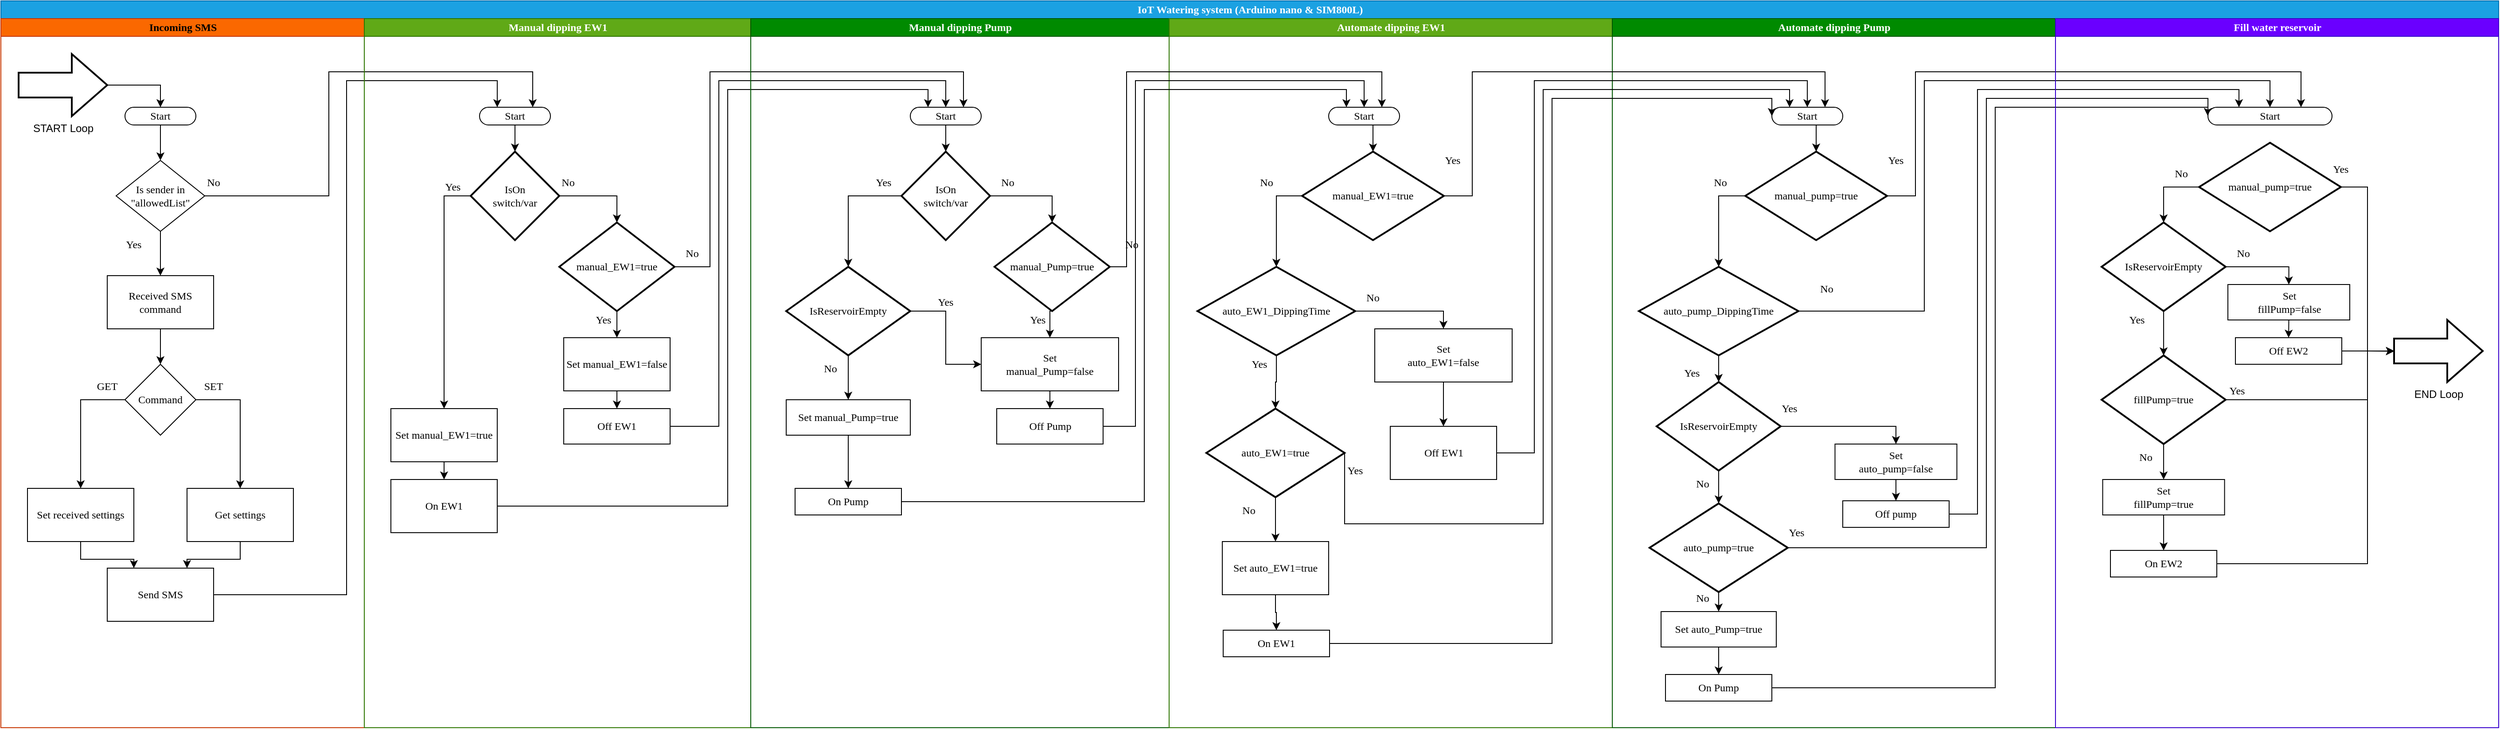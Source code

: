 <mxfile version="21.3.2" type="github">
  <diagram id="kgpKYQtTHZ0yAKxKKP6v" name="Page-1">
    <mxGraphModel dx="1206" dy="714" grid="1" gridSize="10" guides="1" tooltips="1" connect="1" arrows="1" fold="1" page="0" pageScale="1" pageWidth="850" pageHeight="1100" math="0" shadow="0">
      <root>
        <mxCell id="0" />
        <mxCell id="1" parent="0" />
        <mxCell id="xu4zQ6H6kHJUm9Qcrabf-24" value="IoT Watering system (Arduino nano &amp;amp; SIM800L)" style="swimlane;childLayout=stackLayout;resizeParent=1;resizeParentMax=0;startSize=20;html=1;strokeColor=#006EAF;fillColor=#1ba1e2;fontColor=#ffffff;fontFamily=Lucida Console;" parent="1" vertex="1">
          <mxGeometry y="10" width="2818" height="820" as="geometry" />
        </mxCell>
        <mxCell id="xu4zQ6H6kHJUm9Qcrabf-25" value="Incoming SMS" style="swimlane;startSize=20;html=1;fillColor=#fa6800;fontColor=#000000;strokeColor=#C73500;fontFamily=Lucida Console;" parent="xu4zQ6H6kHJUm9Qcrabf-24" vertex="1">
          <mxGeometry y="20" width="410" height="800" as="geometry">
            <mxRectangle y="20" width="40" height="740" as="alternateBounds" />
          </mxGeometry>
        </mxCell>
        <mxCell id="xu4zQ6H6kHJUm9Qcrabf-32" style="edgeStyle=orthogonalEdgeStyle;rounded=0;orthogonalLoop=1;jettySize=auto;html=1;exitX=0.5;exitY=0.5;exitDx=0;exitDy=10;exitPerimeter=0;entryX=0.5;entryY=0;entryDx=0;entryDy=0;fontFamily=Lucida Console;" parent="xu4zQ6H6kHJUm9Qcrabf-25" source="xu4zQ6H6kHJUm9Qcrabf-28" target="xu4zQ6H6kHJUm9Qcrabf-29" edge="1">
          <mxGeometry relative="1" as="geometry" />
        </mxCell>
        <mxCell id="xu4zQ6H6kHJUm9Qcrabf-28" value="Start" style="html=1;dashed=0;whiteSpace=wrap;shape=mxgraph.dfd.start;fontFamily=Lucida Console;" parent="xu4zQ6H6kHJUm9Qcrabf-25" vertex="1">
          <mxGeometry x="140" y="100" width="80" height="20" as="geometry" />
        </mxCell>
        <mxCell id="xu4zQ6H6kHJUm9Qcrabf-34" value="" style="edgeStyle=orthogonalEdgeStyle;rounded=0;orthogonalLoop=1;jettySize=auto;html=1;fontFamily=Lucida Console;" parent="xu4zQ6H6kHJUm9Qcrabf-25" source="xu4zQ6H6kHJUm9Qcrabf-29" target="xu4zQ6H6kHJUm9Qcrabf-33" edge="1">
          <mxGeometry relative="1" as="geometry" />
        </mxCell>
        <mxCell id="xu4zQ6H6kHJUm9Qcrabf-29" value="Is sender in &quot;allowedList&quot;" style="rhombus;whiteSpace=wrap;html=1;fontFamily=Lucida Console;" parent="xu4zQ6H6kHJUm9Qcrabf-25" vertex="1">
          <mxGeometry x="130" y="160" width="100" height="80" as="geometry" />
        </mxCell>
        <mxCell id="xu4zQ6H6kHJUm9Qcrabf-43" value="" style="edgeStyle=orthogonalEdgeStyle;rounded=0;orthogonalLoop=1;jettySize=auto;html=1;fontFamily=Lucida Console;" parent="xu4zQ6H6kHJUm9Qcrabf-25" source="xu4zQ6H6kHJUm9Qcrabf-33" target="xu4zQ6H6kHJUm9Qcrabf-42" edge="1">
          <mxGeometry relative="1" as="geometry" />
        </mxCell>
        <mxCell id="xu4zQ6H6kHJUm9Qcrabf-33" value="Received SMS command" style="whiteSpace=wrap;html=1;fontFamily=Lucida Console;" parent="xu4zQ6H6kHJUm9Qcrabf-25" vertex="1">
          <mxGeometry x="120" y="290" width="120" height="60" as="geometry" />
        </mxCell>
        <mxCell id="xu4zQ6H6kHJUm9Qcrabf-37" value="No" style="text;html=1;strokeColor=none;fillColor=none;align=center;verticalAlign=middle;whiteSpace=wrap;rounded=0;fontFamily=Lucida Console;" parent="xu4zQ6H6kHJUm9Qcrabf-25" vertex="1">
          <mxGeometry x="210" y="170" width="60" height="30" as="geometry" />
        </mxCell>
        <mxCell id="xu4zQ6H6kHJUm9Qcrabf-38" value="Yes" style="text;html=1;strokeColor=none;fillColor=none;align=center;verticalAlign=middle;whiteSpace=wrap;rounded=0;fontFamily=Lucida Console;" parent="xu4zQ6H6kHJUm9Qcrabf-25" vertex="1">
          <mxGeometry x="120" y="240" width="60" height="30" as="geometry" />
        </mxCell>
        <mxCell id="xu4zQ6H6kHJUm9Qcrabf-45" value="" style="edgeStyle=orthogonalEdgeStyle;rounded=0;orthogonalLoop=1;jettySize=auto;html=1;exitX=0;exitY=0.5;exitDx=0;exitDy=0;fontFamily=Lucida Console;" parent="xu4zQ6H6kHJUm9Qcrabf-25" source="xu4zQ6H6kHJUm9Qcrabf-42" target="xu4zQ6H6kHJUm9Qcrabf-44" edge="1">
          <mxGeometry relative="1" as="geometry" />
        </mxCell>
        <mxCell id="xu4zQ6H6kHJUm9Qcrabf-47" style="edgeStyle=orthogonalEdgeStyle;rounded=0;orthogonalLoop=1;jettySize=auto;html=1;exitX=1;exitY=0.5;exitDx=0;exitDy=0;entryX=0.5;entryY=0;entryDx=0;entryDy=0;fontFamily=Lucida Console;" parent="xu4zQ6H6kHJUm9Qcrabf-25" source="xu4zQ6H6kHJUm9Qcrabf-42" target="xu4zQ6H6kHJUm9Qcrabf-46" edge="1">
          <mxGeometry relative="1" as="geometry" />
        </mxCell>
        <mxCell id="xu4zQ6H6kHJUm9Qcrabf-42" value="Command" style="rhombus;whiteSpace=wrap;html=1;fontFamily=Lucida Console;" parent="xu4zQ6H6kHJUm9Qcrabf-25" vertex="1">
          <mxGeometry x="140" y="390" width="80" height="80" as="geometry" />
        </mxCell>
        <mxCell id="xu4zQ6H6kHJUm9Qcrabf-67" style="edgeStyle=orthogonalEdgeStyle;rounded=0;orthogonalLoop=1;jettySize=auto;html=1;entryX=0.25;entryY=0;entryDx=0;entryDy=0;fontFamily=Lucida Console;" parent="xu4zQ6H6kHJUm9Qcrabf-25" source="xu4zQ6H6kHJUm9Qcrabf-44" target="xu4zQ6H6kHJUm9Qcrabf-66" edge="1">
          <mxGeometry relative="1" as="geometry" />
        </mxCell>
        <mxCell id="xu4zQ6H6kHJUm9Qcrabf-44" value="Set received settings" style="whiteSpace=wrap;html=1;fontFamily=Lucida Console;" parent="xu4zQ6H6kHJUm9Qcrabf-25" vertex="1">
          <mxGeometry x="30" y="530" width="120" height="60" as="geometry" />
        </mxCell>
        <mxCell id="xu4zQ6H6kHJUm9Qcrabf-68" style="edgeStyle=orthogonalEdgeStyle;rounded=0;orthogonalLoop=1;jettySize=auto;html=1;exitX=0.5;exitY=1;exitDx=0;exitDy=0;entryX=0.75;entryY=0;entryDx=0;entryDy=0;fontFamily=Lucida Console;" parent="xu4zQ6H6kHJUm9Qcrabf-25" source="xu4zQ6H6kHJUm9Qcrabf-46" target="xu4zQ6H6kHJUm9Qcrabf-66" edge="1">
          <mxGeometry relative="1" as="geometry" />
        </mxCell>
        <mxCell id="xu4zQ6H6kHJUm9Qcrabf-46" value="Get settings" style="whiteSpace=wrap;html=1;fontFamily=Lucida Console;" parent="xu4zQ6H6kHJUm9Qcrabf-25" vertex="1">
          <mxGeometry x="210" y="530" width="120" height="60" as="geometry" />
        </mxCell>
        <mxCell id="xu4zQ6H6kHJUm9Qcrabf-64" value="GET" style="text;html=1;strokeColor=none;fillColor=none;align=center;verticalAlign=middle;whiteSpace=wrap;rounded=0;fontFamily=Lucida Console;" parent="xu4zQ6H6kHJUm9Qcrabf-25" vertex="1">
          <mxGeometry x="90" y="400" width="60" height="30" as="geometry" />
        </mxCell>
        <mxCell id="xu4zQ6H6kHJUm9Qcrabf-65" value="SET" style="text;html=1;strokeColor=none;fillColor=none;align=center;verticalAlign=middle;whiteSpace=wrap;rounded=0;fontFamily=Lucida Console;" parent="xu4zQ6H6kHJUm9Qcrabf-25" vertex="1">
          <mxGeometry x="210" y="400" width="60" height="30" as="geometry" />
        </mxCell>
        <mxCell id="xu4zQ6H6kHJUm9Qcrabf-66" value="Send SMS" style="whiteSpace=wrap;html=1;fontFamily=Lucida Console;" parent="xu4zQ6H6kHJUm9Qcrabf-25" vertex="1">
          <mxGeometry x="120" y="620" width="120" height="60" as="geometry" />
        </mxCell>
        <mxCell id="9jlR6v6P8Fsct-S-W0_0-46" style="edgeStyle=orthogonalEdgeStyle;rounded=0;orthogonalLoop=1;jettySize=auto;html=1;exitX=1;exitY=0.5;exitDx=0;exitDy=0;exitPerimeter=0;entryX=0.5;entryY=0.5;entryDx=0;entryDy=-10;entryPerimeter=0;" edge="1" parent="xu4zQ6H6kHJUm9Qcrabf-25" source="9jlR6v6P8Fsct-S-W0_0-45" target="xu4zQ6H6kHJUm9Qcrabf-28">
          <mxGeometry relative="1" as="geometry" />
        </mxCell>
        <mxCell id="9jlR6v6P8Fsct-S-W0_0-45" value="START Loop" style="verticalLabelPosition=bottom;verticalAlign=top;html=1;strokeWidth=2;shape=mxgraph.arrows2.arrow;dy=0.6;dx=40;notch=0;" vertex="1" parent="xu4zQ6H6kHJUm9Qcrabf-25">
          <mxGeometry x="20" y="40" width="100" height="70" as="geometry" />
        </mxCell>
        <mxCell id="xu4zQ6H6kHJUm9Qcrabf-36" value="" style="edgeStyle=orthogonalEdgeStyle;rounded=0;orthogonalLoop=1;jettySize=auto;html=1;entryX=0.75;entryY=0;entryDx=0;entryDy=0;entryPerimeter=0;fontFamily=Lucida Console;" parent="xu4zQ6H6kHJUm9Qcrabf-24" source="xu4zQ6H6kHJUm9Qcrabf-29" target="xu4zQ6H6kHJUm9Qcrabf-73" edge="1">
          <mxGeometry relative="1" as="geometry">
            <mxPoint x="320" y="220" as="targetPoint" />
            <Array as="points">
              <mxPoint x="370" y="220" />
              <mxPoint x="370" y="80" />
              <mxPoint x="600" y="80" />
            </Array>
          </mxGeometry>
        </mxCell>
        <mxCell id="xu4zQ6H6kHJUm9Qcrabf-70" style="edgeStyle=orthogonalEdgeStyle;rounded=0;orthogonalLoop=1;jettySize=auto;html=1;exitX=1;exitY=0.5;exitDx=0;exitDy=0;entryX=0.25;entryY=0;entryDx=0;entryDy=0;entryPerimeter=0;fontFamily=Lucida Console;" parent="xu4zQ6H6kHJUm9Qcrabf-24" source="xu4zQ6H6kHJUm9Qcrabf-66" target="xu4zQ6H6kHJUm9Qcrabf-73" edge="1">
          <mxGeometry relative="1" as="geometry">
            <mxPoint x="670" y="70" as="targetPoint" />
            <Array as="points">
              <mxPoint x="390" y="670" />
              <mxPoint x="390" y="90" />
              <mxPoint x="560" y="90" />
            </Array>
          </mxGeometry>
        </mxCell>
        <mxCell id="xu4zQ6H6kHJUm9Qcrabf-71" value="Manual dipping EW1" style="swimlane;startSize=20;html=1;fillColor=#60a917;fontColor=#ffffff;strokeColor=#2D7600;fontFamily=Lucida Console;" parent="xu4zQ6H6kHJUm9Qcrabf-24" vertex="1">
          <mxGeometry x="410" y="20" width="436" height="800" as="geometry">
            <mxRectangle y="20" width="40" height="460" as="alternateBounds" />
          </mxGeometry>
        </mxCell>
        <mxCell id="xu4zQ6H6kHJUm9Qcrabf-72" style="edgeStyle=orthogonalEdgeStyle;rounded=0;orthogonalLoop=1;jettySize=auto;html=1;exitX=0.5;exitY=0.5;exitDx=0;exitDy=10;exitPerimeter=0;entryX=0.5;entryY=0;entryDx=0;entryDy=0;entryPerimeter=0;fontFamily=Lucida Console;" parent="xu4zQ6H6kHJUm9Qcrabf-71" source="xu4zQ6H6kHJUm9Qcrabf-73" target="xu4zQ6H6kHJUm9Qcrabf-93" edge="1">
          <mxGeometry relative="1" as="geometry">
            <mxPoint x="170" y="160" as="targetPoint" />
          </mxGeometry>
        </mxCell>
        <mxCell id="xu4zQ6H6kHJUm9Qcrabf-73" value="Start" style="html=1;dashed=0;whiteSpace=wrap;shape=mxgraph.dfd.start;fontFamily=Lucida Console;" parent="xu4zQ6H6kHJUm9Qcrabf-71" vertex="1">
          <mxGeometry x="130" y="100" width="80" height="20" as="geometry" />
        </mxCell>
        <mxCell id="xu4zQ6H6kHJUm9Qcrabf-98" style="edgeStyle=orthogonalEdgeStyle;rounded=0;orthogonalLoop=1;jettySize=auto;html=1;exitX=1;exitY=0.5;exitDx=0;exitDy=0;exitPerimeter=0;entryX=0.5;entryY=0;entryDx=0;entryDy=0;entryPerimeter=0;fontFamily=Lucida Console;" parent="xu4zQ6H6kHJUm9Qcrabf-71" source="xu4zQ6H6kHJUm9Qcrabf-93" target="xu4zQ6H6kHJUm9Qcrabf-97" edge="1">
          <mxGeometry relative="1" as="geometry" />
        </mxCell>
        <mxCell id="xu4zQ6H6kHJUm9Qcrabf-106" style="edgeStyle=orthogonalEdgeStyle;rounded=0;orthogonalLoop=1;jettySize=auto;html=1;exitX=0;exitY=0.5;exitDx=0;exitDy=0;exitPerimeter=0;fontFamily=Lucida Console;" parent="xu4zQ6H6kHJUm9Qcrabf-71" source="xu4zQ6H6kHJUm9Qcrabf-93" target="xu4zQ6H6kHJUm9Qcrabf-103" edge="1">
          <mxGeometry relative="1" as="geometry" />
        </mxCell>
        <mxCell id="xu4zQ6H6kHJUm9Qcrabf-93" value="&lt;div&gt;IsOn&lt;/div&gt;switch/var" style="strokeWidth=2;html=1;shape=mxgraph.flowchart.decision;whiteSpace=wrap;fontFamily=Lucida Console;" parent="xu4zQ6H6kHJUm9Qcrabf-71" vertex="1">
          <mxGeometry x="120" y="150" width="100" height="100" as="geometry" />
        </mxCell>
        <mxCell id="xu4zQ6H6kHJUm9Qcrabf-94" value="No" style="text;html=1;strokeColor=none;fillColor=none;align=center;verticalAlign=middle;whiteSpace=wrap;rounded=0;fontFamily=Lucida Console;" parent="xu4zQ6H6kHJUm9Qcrabf-71" vertex="1">
          <mxGeometry x="220" y="170" width="20" height="30" as="geometry" />
        </mxCell>
        <mxCell id="xu4zQ6H6kHJUm9Qcrabf-95" value="Yes" style="text;html=1;strokeColor=none;fillColor=none;align=center;verticalAlign=middle;whiteSpace=wrap;rounded=0;fontFamily=Lucida Console;" parent="xu4zQ6H6kHJUm9Qcrabf-71" vertex="1">
          <mxGeometry x="90" y="180" width="20" height="20" as="geometry" />
        </mxCell>
        <mxCell id="xu4zQ6H6kHJUm9Qcrabf-102" style="edgeStyle=orthogonalEdgeStyle;rounded=0;orthogonalLoop=1;jettySize=auto;html=1;exitX=0.5;exitY=1;exitDx=0;exitDy=0;exitPerimeter=0;entryX=0.5;entryY=0;entryDx=0;entryDy=0;fontFamily=Lucida Console;" parent="xu4zQ6H6kHJUm9Qcrabf-71" source="xu4zQ6H6kHJUm9Qcrabf-97" target="xu4zQ6H6kHJUm9Qcrabf-100" edge="1">
          <mxGeometry relative="1" as="geometry" />
        </mxCell>
        <mxCell id="xu4zQ6H6kHJUm9Qcrabf-97" value="&lt;div style=&quot;font-size: 12px;&quot;&gt;manual_EW1=true&lt;br style=&quot;font-size: 12px;&quot;&gt;&lt;/div&gt;" style="strokeWidth=2;html=1;shape=mxgraph.flowchart.decision;whiteSpace=wrap;fontSize=12;fontFamily=Lucida Console;" parent="xu4zQ6H6kHJUm9Qcrabf-71" vertex="1">
          <mxGeometry x="220" y="230" width="130" height="100" as="geometry" />
        </mxCell>
        <mxCell id="xu4zQ6H6kHJUm9Qcrabf-99" value="No" style="text;html=1;strokeColor=none;fillColor=none;align=center;verticalAlign=middle;whiteSpace=wrap;rounded=0;fontFamily=Lucida Console;" parent="xu4zQ6H6kHJUm9Qcrabf-71" vertex="1">
          <mxGeometry x="360" y="250" width="20" height="30" as="geometry" />
        </mxCell>
        <mxCell id="xu4zQ6H6kHJUm9Qcrabf-108" style="edgeStyle=orthogonalEdgeStyle;rounded=0;orthogonalLoop=1;jettySize=auto;html=1;exitX=0.5;exitY=1;exitDx=0;exitDy=0;entryX=0.5;entryY=0;entryDx=0;entryDy=0;fontFamily=Lucida Console;" parent="xu4zQ6H6kHJUm9Qcrabf-71" source="xu4zQ6H6kHJUm9Qcrabf-100" target="xu4zQ6H6kHJUm9Qcrabf-105" edge="1">
          <mxGeometry relative="1" as="geometry" />
        </mxCell>
        <mxCell id="xu4zQ6H6kHJUm9Qcrabf-100" value="Set manual_EW1=false" style="whiteSpace=wrap;html=1;fontFamily=Lucida Console;" parent="xu4zQ6H6kHJUm9Qcrabf-71" vertex="1">
          <mxGeometry x="225" y="360" width="120" height="60" as="geometry" />
        </mxCell>
        <mxCell id="xu4zQ6H6kHJUm9Qcrabf-101" value="Yes" style="text;html=1;strokeColor=none;fillColor=none;align=center;verticalAlign=middle;whiteSpace=wrap;rounded=0;fontFamily=Lucida Console;" parent="xu4zQ6H6kHJUm9Qcrabf-71" vertex="1">
          <mxGeometry x="260" y="330" width="20" height="20" as="geometry" />
        </mxCell>
        <mxCell id="xu4zQ6H6kHJUm9Qcrabf-107" style="edgeStyle=orthogonalEdgeStyle;rounded=0;orthogonalLoop=1;jettySize=auto;html=1;exitX=0.5;exitY=1;exitDx=0;exitDy=0;entryX=0.5;entryY=0;entryDx=0;entryDy=0;fontFamily=Lucida Console;" parent="xu4zQ6H6kHJUm9Qcrabf-71" source="xu4zQ6H6kHJUm9Qcrabf-103" target="xu4zQ6H6kHJUm9Qcrabf-104" edge="1">
          <mxGeometry relative="1" as="geometry" />
        </mxCell>
        <mxCell id="xu4zQ6H6kHJUm9Qcrabf-103" value="Set manual_EW1=true" style="whiteSpace=wrap;html=1;fontFamily=Lucida Console;" parent="xu4zQ6H6kHJUm9Qcrabf-71" vertex="1">
          <mxGeometry x="30" y="440" width="120" height="60" as="geometry" />
        </mxCell>
        <mxCell id="xu4zQ6H6kHJUm9Qcrabf-104" value="On EW1" style="whiteSpace=wrap;html=1;fontFamily=Lucida Console;" parent="xu4zQ6H6kHJUm9Qcrabf-71" vertex="1">
          <mxGeometry x="30" y="520" width="120" height="60" as="geometry" />
        </mxCell>
        <mxCell id="xu4zQ6H6kHJUm9Qcrabf-105" value="Off EW1" style="whiteSpace=wrap;html=1;fontFamily=Lucida Console;" parent="xu4zQ6H6kHJUm9Qcrabf-71" vertex="1">
          <mxGeometry x="225" y="440" width="120" height="40" as="geometry" />
        </mxCell>
        <mxCell id="xu4zQ6H6kHJUm9Qcrabf-127" style="edgeStyle=orthogonalEdgeStyle;rounded=0;orthogonalLoop=1;jettySize=auto;html=1;exitX=1;exitY=0.5;exitDx=0;exitDy=0;exitPerimeter=0;entryX=0.75;entryY=0;entryDx=0;entryDy=0;entryPerimeter=0;fontFamily=Lucida Console;" parent="xu4zQ6H6kHJUm9Qcrabf-24" source="xu4zQ6H6kHJUm9Qcrabf-97" target="xu4zQ6H6kHJUm9Qcrabf-111" edge="1">
          <mxGeometry relative="1" as="geometry">
            <Array as="points">
              <mxPoint x="800" y="300" />
              <mxPoint x="800" y="80" />
              <mxPoint x="1086" y="80" />
            </Array>
          </mxGeometry>
        </mxCell>
        <mxCell id="xu4zQ6H6kHJUm9Qcrabf-128" style="edgeStyle=orthogonalEdgeStyle;rounded=0;orthogonalLoop=1;jettySize=auto;html=1;exitX=1;exitY=0.5;exitDx=0;exitDy=0;entryX=0.5;entryY=0.5;entryDx=0;entryDy=-10;entryPerimeter=0;fontFamily=Lucida Console;" parent="xu4zQ6H6kHJUm9Qcrabf-24" source="xu4zQ6H6kHJUm9Qcrabf-105" target="xu4zQ6H6kHJUm9Qcrabf-111" edge="1">
          <mxGeometry relative="1" as="geometry">
            <Array as="points">
              <mxPoint x="810" y="480" />
              <mxPoint x="810" y="90" />
              <mxPoint x="1066" y="90" />
            </Array>
          </mxGeometry>
        </mxCell>
        <mxCell id="xu4zQ6H6kHJUm9Qcrabf-129" style="edgeStyle=orthogonalEdgeStyle;rounded=0;orthogonalLoop=1;jettySize=auto;html=1;exitX=1;exitY=0.5;exitDx=0;exitDy=0;entryX=0.25;entryY=0;entryDx=0;entryDy=0;entryPerimeter=0;fontFamily=Lucida Console;" parent="xu4zQ6H6kHJUm9Qcrabf-24" source="xu4zQ6H6kHJUm9Qcrabf-104" target="xu4zQ6H6kHJUm9Qcrabf-111" edge="1">
          <mxGeometry relative="1" as="geometry">
            <Array as="points">
              <mxPoint x="820" y="570" />
              <mxPoint x="820" y="100" />
              <mxPoint x="1046" y="100" />
            </Array>
          </mxGeometry>
        </mxCell>
        <mxCell id="xu4zQ6H6kHJUm9Qcrabf-109" value="Manual dipping Pump" style="swimlane;startSize=20;html=1;fillColor=#008a00;fontColor=#ffffff;strokeColor=#005700;fontFamily=Lucida Console;" parent="xu4zQ6H6kHJUm9Qcrabf-24" vertex="1">
          <mxGeometry x="846" y="20" width="472" height="800" as="geometry">
            <mxRectangle y="20" width="40" height="460" as="alternateBounds" />
          </mxGeometry>
        </mxCell>
        <mxCell id="xu4zQ6H6kHJUm9Qcrabf-110" style="edgeStyle=orthogonalEdgeStyle;rounded=0;orthogonalLoop=1;jettySize=auto;html=1;exitX=0.5;exitY=0.5;exitDx=0;exitDy=10;exitPerimeter=0;entryX=0.5;entryY=0;entryDx=0;entryDy=0;entryPerimeter=0;fontFamily=Lucida Console;" parent="xu4zQ6H6kHJUm9Qcrabf-109" source="xu4zQ6H6kHJUm9Qcrabf-111" target="xu4zQ6H6kHJUm9Qcrabf-114" edge="1">
          <mxGeometry relative="1" as="geometry">
            <mxPoint x="170" y="160" as="targetPoint" />
          </mxGeometry>
        </mxCell>
        <mxCell id="xu4zQ6H6kHJUm9Qcrabf-111" value="Start" style="html=1;dashed=0;whiteSpace=wrap;shape=mxgraph.dfd.start;fontFamily=Lucida Console;" parent="xu4zQ6H6kHJUm9Qcrabf-109" vertex="1">
          <mxGeometry x="180" y="100" width="80" height="20" as="geometry" />
        </mxCell>
        <mxCell id="xu4zQ6H6kHJUm9Qcrabf-112" style="edgeStyle=orthogonalEdgeStyle;rounded=0;orthogonalLoop=1;jettySize=auto;html=1;exitX=1;exitY=0.5;exitDx=0;exitDy=0;exitPerimeter=0;entryX=0.5;entryY=0;entryDx=0;entryDy=0;entryPerimeter=0;fontFamily=Lucida Console;" parent="xu4zQ6H6kHJUm9Qcrabf-109" source="xu4zQ6H6kHJUm9Qcrabf-114" target="xu4zQ6H6kHJUm9Qcrabf-118" edge="1">
          <mxGeometry relative="1" as="geometry" />
        </mxCell>
        <mxCell id="xu4zQ6H6kHJUm9Qcrabf-136" style="edgeStyle=orthogonalEdgeStyle;rounded=0;orthogonalLoop=1;jettySize=auto;html=1;exitX=0;exitY=0.5;exitDx=0;exitDy=0;exitPerimeter=0;fontFamily=Lucida Console;" parent="xu4zQ6H6kHJUm9Qcrabf-109" source="xu4zQ6H6kHJUm9Qcrabf-114" target="xu4zQ6H6kHJUm9Qcrabf-130" edge="1">
          <mxGeometry relative="1" as="geometry" />
        </mxCell>
        <mxCell id="xu4zQ6H6kHJUm9Qcrabf-114" value="&lt;div&gt;IsOn&lt;/div&gt;switch/var" style="strokeWidth=2;html=1;shape=mxgraph.flowchart.decision;whiteSpace=wrap;fontFamily=Lucida Console;" parent="xu4zQ6H6kHJUm9Qcrabf-109" vertex="1">
          <mxGeometry x="170" y="150" width="100" height="100" as="geometry" />
        </mxCell>
        <mxCell id="xu4zQ6H6kHJUm9Qcrabf-115" value="No" style="text;html=1;strokeColor=none;fillColor=none;align=center;verticalAlign=middle;whiteSpace=wrap;rounded=0;fontFamily=Lucida Console;" parent="xu4zQ6H6kHJUm9Qcrabf-109" vertex="1">
          <mxGeometry x="280" y="170" width="20" height="30" as="geometry" />
        </mxCell>
        <mxCell id="xu4zQ6H6kHJUm9Qcrabf-116" value="Yes" style="text;html=1;strokeColor=none;fillColor=none;align=center;verticalAlign=middle;whiteSpace=wrap;rounded=0;fontFamily=Lucida Console;" parent="xu4zQ6H6kHJUm9Qcrabf-109" vertex="1">
          <mxGeometry x="140" y="175" width="20" height="20" as="geometry" />
        </mxCell>
        <mxCell id="xu4zQ6H6kHJUm9Qcrabf-117" style="edgeStyle=orthogonalEdgeStyle;rounded=0;orthogonalLoop=1;jettySize=auto;html=1;exitX=0.5;exitY=1;exitDx=0;exitDy=0;exitPerimeter=0;entryX=0.5;entryY=0;entryDx=0;entryDy=0;fontFamily=Lucida Console;" parent="xu4zQ6H6kHJUm9Qcrabf-109" source="xu4zQ6H6kHJUm9Qcrabf-118" target="xu4zQ6H6kHJUm9Qcrabf-121" edge="1">
          <mxGeometry relative="1" as="geometry" />
        </mxCell>
        <mxCell id="xu4zQ6H6kHJUm9Qcrabf-118" value="&lt;div style=&quot;font-size: 12px;&quot;&gt;manual_Pump=true&lt;br style=&quot;font-size: 12px;&quot;&gt;&lt;/div&gt;" style="strokeWidth=2;html=1;shape=mxgraph.flowchart.decision;whiteSpace=wrap;fontSize=12;fontFamily=Lucida Console;" parent="xu4zQ6H6kHJUm9Qcrabf-109" vertex="1">
          <mxGeometry x="275" y="230" width="130" height="100" as="geometry" />
        </mxCell>
        <mxCell id="xu4zQ6H6kHJUm9Qcrabf-119" value="No" style="text;html=1;strokeColor=none;fillColor=none;align=center;verticalAlign=middle;whiteSpace=wrap;rounded=0;fontFamily=Lucida Console;" parent="xu4zQ6H6kHJUm9Qcrabf-109" vertex="1">
          <mxGeometry x="420" y="240" width="20" height="30" as="geometry" />
        </mxCell>
        <mxCell id="xu4zQ6H6kHJUm9Qcrabf-120" style="edgeStyle=orthogonalEdgeStyle;rounded=0;orthogonalLoop=1;jettySize=auto;html=1;exitX=0.5;exitY=1;exitDx=0;exitDy=0;entryX=0.5;entryY=0;entryDx=0;entryDy=0;fontFamily=Lucida Console;" parent="xu4zQ6H6kHJUm9Qcrabf-109" source="xu4zQ6H6kHJUm9Qcrabf-121" target="xu4zQ6H6kHJUm9Qcrabf-126" edge="1">
          <mxGeometry relative="1" as="geometry" />
        </mxCell>
        <mxCell id="xu4zQ6H6kHJUm9Qcrabf-121" value="&lt;div&gt;Set &lt;br&gt;&lt;/div&gt;&lt;div&gt;manual_Pump=false&lt;/div&gt;" style="whiteSpace=wrap;html=1;fontFamily=Lucida Console;" parent="xu4zQ6H6kHJUm9Qcrabf-109" vertex="1">
          <mxGeometry x="260" y="360" width="155" height="60" as="geometry" />
        </mxCell>
        <mxCell id="xu4zQ6H6kHJUm9Qcrabf-122" value="Yes" style="text;html=1;strokeColor=none;fillColor=none;align=center;verticalAlign=middle;whiteSpace=wrap;rounded=0;fontFamily=Lucida Console;" parent="xu4zQ6H6kHJUm9Qcrabf-109" vertex="1">
          <mxGeometry x="314" y="330" width="20" height="20" as="geometry" />
        </mxCell>
        <mxCell id="xu4zQ6H6kHJUm9Qcrabf-123" style="edgeStyle=orthogonalEdgeStyle;rounded=0;orthogonalLoop=1;jettySize=auto;html=1;exitX=0.5;exitY=1;exitDx=0;exitDy=0;entryX=0.5;entryY=0;entryDx=0;entryDy=0;fontFamily=Lucida Console;" parent="xu4zQ6H6kHJUm9Qcrabf-109" source="xu4zQ6H6kHJUm9Qcrabf-124" target="xu4zQ6H6kHJUm9Qcrabf-125" edge="1">
          <mxGeometry relative="1" as="geometry" />
        </mxCell>
        <mxCell id="xu4zQ6H6kHJUm9Qcrabf-124" value="Set manual_Pump=true" style="whiteSpace=wrap;html=1;fontFamily=Lucida Console;" parent="xu4zQ6H6kHJUm9Qcrabf-109" vertex="1">
          <mxGeometry x="40" y="430" width="140" height="40" as="geometry" />
        </mxCell>
        <mxCell id="xu4zQ6H6kHJUm9Qcrabf-125" value="On Pump" style="whiteSpace=wrap;html=1;fontFamily=Lucida Console;" parent="xu4zQ6H6kHJUm9Qcrabf-109" vertex="1">
          <mxGeometry x="50" y="530" width="120" height="30" as="geometry" />
        </mxCell>
        <mxCell id="xu4zQ6H6kHJUm9Qcrabf-126" value="Off Pump" style="whiteSpace=wrap;html=1;fontFamily=Lucida Console;" parent="xu4zQ6H6kHJUm9Qcrabf-109" vertex="1">
          <mxGeometry x="277.5" y="440" width="120" height="40" as="geometry" />
        </mxCell>
        <mxCell id="xu4zQ6H6kHJUm9Qcrabf-134" style="edgeStyle=orthogonalEdgeStyle;rounded=0;orthogonalLoop=1;jettySize=auto;html=1;exitX=1;exitY=0.5;exitDx=0;exitDy=0;exitPerimeter=0;entryX=0;entryY=0.5;entryDx=0;entryDy=0;fontFamily=Lucida Console;" parent="xu4zQ6H6kHJUm9Qcrabf-109" source="xu4zQ6H6kHJUm9Qcrabf-130" target="xu4zQ6H6kHJUm9Qcrabf-121" edge="1">
          <mxGeometry relative="1" as="geometry" />
        </mxCell>
        <mxCell id="xu4zQ6H6kHJUm9Qcrabf-135" style="edgeStyle=orthogonalEdgeStyle;rounded=0;orthogonalLoop=1;jettySize=auto;html=1;exitX=0.5;exitY=1;exitDx=0;exitDy=0;exitPerimeter=0;entryX=0.5;entryY=0;entryDx=0;entryDy=0;fontFamily=Lucida Console;" parent="xu4zQ6H6kHJUm9Qcrabf-109" source="xu4zQ6H6kHJUm9Qcrabf-130" target="xu4zQ6H6kHJUm9Qcrabf-124" edge="1">
          <mxGeometry relative="1" as="geometry" />
        </mxCell>
        <mxCell id="xu4zQ6H6kHJUm9Qcrabf-130" value="IsReservoirEmpty" style="strokeWidth=2;html=1;shape=mxgraph.flowchart.decision;whiteSpace=wrap;fontFamily=Lucida Console;" parent="xu4zQ6H6kHJUm9Qcrabf-109" vertex="1">
          <mxGeometry x="40" y="280" width="140" height="100" as="geometry" />
        </mxCell>
        <mxCell id="xu4zQ6H6kHJUm9Qcrabf-131" value="Yes" style="text;html=1;strokeColor=none;fillColor=none;align=center;verticalAlign=middle;whiteSpace=wrap;rounded=0;fontFamily=Lucida Console;" parent="xu4zQ6H6kHJUm9Qcrabf-109" vertex="1">
          <mxGeometry x="210" y="310" width="20" height="20" as="geometry" />
        </mxCell>
        <mxCell id="xu4zQ6H6kHJUm9Qcrabf-132" value="No" style="text;html=1;strokeColor=none;fillColor=none;align=center;verticalAlign=middle;whiteSpace=wrap;rounded=0;fontFamily=Lucida Console;" parent="xu4zQ6H6kHJUm9Qcrabf-109" vertex="1">
          <mxGeometry x="80" y="380" width="20" height="30" as="geometry" />
        </mxCell>
        <mxCell id="xu4zQ6H6kHJUm9Qcrabf-137" value="Automate dipping EW1" style="swimlane;startSize=20;html=1;fillColor=#60a917;fontColor=#ffffff;strokeColor=#2D7600;fontFamily=Lucida Console;" parent="xu4zQ6H6kHJUm9Qcrabf-24" vertex="1">
          <mxGeometry x="1318" y="20" width="500" height="800" as="geometry">
            <mxRectangle y="20" width="40" height="460" as="alternateBounds" />
          </mxGeometry>
        </mxCell>
        <mxCell id="xu4zQ6H6kHJUm9Qcrabf-138" style="edgeStyle=orthogonalEdgeStyle;rounded=0;orthogonalLoop=1;jettySize=auto;html=1;exitX=0.5;exitY=0.5;exitDx=0;exitDy=10;exitPerimeter=0;entryX=0.5;entryY=0;entryDx=0;entryDy=0;entryPerimeter=0;fontFamily=Lucida Console;" parent="xu4zQ6H6kHJUm9Qcrabf-137" source="xu4zQ6H6kHJUm9Qcrabf-139" target="xu4zQ6H6kHJUm9Qcrabf-142" edge="1">
          <mxGeometry relative="1" as="geometry">
            <mxPoint x="170" y="160" as="targetPoint" />
          </mxGeometry>
        </mxCell>
        <mxCell id="xu4zQ6H6kHJUm9Qcrabf-139" value="Start" style="html=1;dashed=0;whiteSpace=wrap;shape=mxgraph.dfd.start;fontFamily=Lucida Console;" parent="xu4zQ6H6kHJUm9Qcrabf-137" vertex="1">
          <mxGeometry x="180" y="100" width="80" height="20" as="geometry" />
        </mxCell>
        <mxCell id="xu4zQ6H6kHJUm9Qcrabf-182" style="edgeStyle=orthogonalEdgeStyle;rounded=0;orthogonalLoop=1;jettySize=auto;html=1;exitX=0;exitY=0.5;exitDx=0;exitDy=0;exitPerimeter=0;entryX=0.5;entryY=0;entryDx=0;entryDy=0;entryPerimeter=0;" parent="xu4zQ6H6kHJUm9Qcrabf-137" source="xu4zQ6H6kHJUm9Qcrabf-142" target="xu4zQ6H6kHJUm9Qcrabf-181" edge="1">
          <mxGeometry relative="1" as="geometry" />
        </mxCell>
        <mxCell id="xu4zQ6H6kHJUm9Qcrabf-142" value="&lt;div style=&quot;font-size: 12px;&quot;&gt;manual_EW1=true&lt;br style=&quot;font-size: 12px;&quot;&gt;&lt;/div&gt;" style="strokeWidth=2;html=1;shape=mxgraph.flowchart.decision;whiteSpace=wrap;fontFamily=Lucida Console;" parent="xu4zQ6H6kHJUm9Qcrabf-137" vertex="1">
          <mxGeometry x="150" y="150" width="160" height="100" as="geometry" />
        </mxCell>
        <mxCell id="xu4zQ6H6kHJUm9Qcrabf-143" value="No" style="text;html=1;strokeColor=none;fillColor=none;align=center;verticalAlign=middle;whiteSpace=wrap;rounded=0;fontFamily=Lucida Console;" parent="xu4zQ6H6kHJUm9Qcrabf-137" vertex="1">
          <mxGeometry x="100" y="170" width="20" height="30" as="geometry" />
        </mxCell>
        <mxCell id="xu4zQ6H6kHJUm9Qcrabf-144" value="Yes" style="text;html=1;strokeColor=none;fillColor=none;align=center;verticalAlign=middle;whiteSpace=wrap;rounded=0;fontFamily=Lucida Console;" parent="xu4zQ6H6kHJUm9Qcrabf-137" vertex="1">
          <mxGeometry x="310" y="150" width="20" height="20" as="geometry" />
        </mxCell>
        <mxCell id="xu4zQ6H6kHJUm9Qcrabf-184" style="edgeStyle=orthogonalEdgeStyle;rounded=0;orthogonalLoop=1;jettySize=auto;html=1;exitX=0.5;exitY=1;exitDx=0;exitDy=0;exitPerimeter=0;entryX=0.5;entryY=0;entryDx=0;entryDy=0;entryPerimeter=0;" parent="xu4zQ6H6kHJUm9Qcrabf-137" source="xu4zQ6H6kHJUm9Qcrabf-181" target="xu4zQ6H6kHJUm9Qcrabf-183" edge="1">
          <mxGeometry relative="1" as="geometry" />
        </mxCell>
        <mxCell id="xu4zQ6H6kHJUm9Qcrabf-192" style="edgeStyle=orthogonalEdgeStyle;rounded=0;orthogonalLoop=1;jettySize=auto;html=1;exitX=1;exitY=0.5;exitDx=0;exitDy=0;exitPerimeter=0;entryX=0.5;entryY=0;entryDx=0;entryDy=0;" parent="xu4zQ6H6kHJUm9Qcrabf-137" source="xu4zQ6H6kHJUm9Qcrabf-181" target="xu4zQ6H6kHJUm9Qcrabf-191" edge="1">
          <mxGeometry relative="1" as="geometry" />
        </mxCell>
        <mxCell id="xu4zQ6H6kHJUm9Qcrabf-181" value="&lt;div style=&quot;font-size: 12px;&quot;&gt;auto_EW1_DippingTime&lt;br style=&quot;font-size: 12px;&quot;&gt;&lt;/div&gt;" style="strokeWidth=2;html=1;shape=mxgraph.flowchart.decision;whiteSpace=wrap;fontSize=12;fontFamily=Lucida Console;" parent="xu4zQ6H6kHJUm9Qcrabf-137" vertex="1">
          <mxGeometry x="32" y="280" width="178" height="100" as="geometry" />
        </mxCell>
        <mxCell id="xu4zQ6H6kHJUm9Qcrabf-199" style="edgeStyle=orthogonalEdgeStyle;rounded=0;orthogonalLoop=1;jettySize=auto;html=1;exitX=0.5;exitY=1;exitDx=0;exitDy=0;exitPerimeter=0;entryX=0.5;entryY=0;entryDx=0;entryDy=0;" parent="xu4zQ6H6kHJUm9Qcrabf-137" source="xu4zQ6H6kHJUm9Qcrabf-183" target="xu4zQ6H6kHJUm9Qcrabf-197" edge="1">
          <mxGeometry relative="1" as="geometry" />
        </mxCell>
        <mxCell id="xu4zQ6H6kHJUm9Qcrabf-183" value="&lt;div style=&quot;font-size: 12px;&quot;&gt;auto_EW1=true&lt;br style=&quot;font-size: 12px;&quot;&gt;&lt;/div&gt;" style="strokeWidth=2;html=1;shape=mxgraph.flowchart.decision;whiteSpace=wrap;fontSize=12;fontFamily=Lucida Console;" parent="xu4zQ6H6kHJUm9Qcrabf-137" vertex="1">
          <mxGeometry x="42" y="440" width="156" height="100" as="geometry" />
        </mxCell>
        <mxCell id="xu4zQ6H6kHJUm9Qcrabf-185" value="No" style="text;html=1;strokeColor=none;fillColor=none;align=center;verticalAlign=middle;whiteSpace=wrap;rounded=0;fontFamily=Lucida Console;" parent="xu4zQ6H6kHJUm9Qcrabf-137" vertex="1">
          <mxGeometry x="220" y="300" width="20" height="30" as="geometry" />
        </mxCell>
        <mxCell id="xu4zQ6H6kHJUm9Qcrabf-186" value="No" style="text;html=1;strokeColor=none;fillColor=none;align=center;verticalAlign=middle;whiteSpace=wrap;rounded=0;fontFamily=Lucida Console;" parent="xu4zQ6H6kHJUm9Qcrabf-137" vertex="1">
          <mxGeometry x="80" y="540" width="20" height="30" as="geometry" />
        </mxCell>
        <mxCell id="xu4zQ6H6kHJUm9Qcrabf-187" value="Yes" style="text;html=1;strokeColor=none;fillColor=none;align=center;verticalAlign=middle;whiteSpace=wrap;rounded=0;fontFamily=Lucida Console;" parent="xu4zQ6H6kHJUm9Qcrabf-137" vertex="1">
          <mxGeometry x="92" y="380" width="20" height="20" as="geometry" />
        </mxCell>
        <mxCell id="xu4zQ6H6kHJUm9Qcrabf-190" value="Yes" style="text;html=1;strokeColor=none;fillColor=none;align=center;verticalAlign=middle;whiteSpace=wrap;rounded=0;fontFamily=Lucida Console;" parent="xu4zQ6H6kHJUm9Qcrabf-137" vertex="1">
          <mxGeometry x="200" y="500" width="20" height="20" as="geometry" />
        </mxCell>
        <mxCell id="xu4zQ6H6kHJUm9Qcrabf-194" style="edgeStyle=orthogonalEdgeStyle;rounded=0;orthogonalLoop=1;jettySize=auto;html=1;exitX=0.5;exitY=1;exitDx=0;exitDy=0;entryX=0.5;entryY=0;entryDx=0;entryDy=0;" parent="xu4zQ6H6kHJUm9Qcrabf-137" source="xu4zQ6H6kHJUm9Qcrabf-191" target="xu4zQ6H6kHJUm9Qcrabf-193" edge="1">
          <mxGeometry relative="1" as="geometry" />
        </mxCell>
        <mxCell id="xu4zQ6H6kHJUm9Qcrabf-191" value="&lt;div&gt;Set &lt;br&gt;&lt;/div&gt;&lt;div&gt;auto_EW1=false&lt;/div&gt;" style="whiteSpace=wrap;html=1;fontFamily=Lucida Console;" parent="xu4zQ6H6kHJUm9Qcrabf-137" vertex="1">
          <mxGeometry x="232" y="350" width="155" height="60" as="geometry" />
        </mxCell>
        <mxCell id="xu4zQ6H6kHJUm9Qcrabf-193" value="Off EW1" style="whiteSpace=wrap;html=1;fontFamily=Lucida Console;" parent="xu4zQ6H6kHJUm9Qcrabf-137" vertex="1">
          <mxGeometry x="249.5" y="460" width="120" height="60" as="geometry" />
        </mxCell>
        <mxCell id="xu4zQ6H6kHJUm9Qcrabf-200" style="edgeStyle=orthogonalEdgeStyle;rounded=0;orthogonalLoop=1;jettySize=auto;html=1;exitX=0.5;exitY=1;exitDx=0;exitDy=0;entryX=0.5;entryY=0;entryDx=0;entryDy=0;" parent="xu4zQ6H6kHJUm9Qcrabf-137" source="xu4zQ6H6kHJUm9Qcrabf-197" target="xu4zQ6H6kHJUm9Qcrabf-198" edge="1">
          <mxGeometry relative="1" as="geometry" />
        </mxCell>
        <mxCell id="xu4zQ6H6kHJUm9Qcrabf-197" value="Set auto_EW1=true" style="whiteSpace=wrap;html=1;fontFamily=Lucida Console;" parent="xu4zQ6H6kHJUm9Qcrabf-137" vertex="1">
          <mxGeometry x="60" y="590" width="120" height="60" as="geometry" />
        </mxCell>
        <mxCell id="xu4zQ6H6kHJUm9Qcrabf-198" value="On EW1" style="whiteSpace=wrap;html=1;fontFamily=Lucida Console;" parent="xu4zQ6H6kHJUm9Qcrabf-137" vertex="1">
          <mxGeometry x="61" y="690" width="120" height="30" as="geometry" />
        </mxCell>
        <mxCell id="xu4zQ6H6kHJUm9Qcrabf-164" value="&lt;div&gt;Automate dipping Pump&lt;/div&gt;" style="swimlane;startSize=20;html=1;fillColor=#008a00;fontColor=#ffffff;strokeColor=#005700;fontFamily=Lucida Console;" parent="xu4zQ6H6kHJUm9Qcrabf-24" vertex="1">
          <mxGeometry x="1818" y="20" width="500" height="800" as="geometry">
            <mxRectangle y="20" width="40" height="460" as="alternateBounds" />
          </mxGeometry>
        </mxCell>
        <mxCell id="xu4zQ6H6kHJUm9Qcrabf-165" style="edgeStyle=orthogonalEdgeStyle;rounded=0;orthogonalLoop=1;jettySize=auto;html=1;exitX=0.5;exitY=0.5;exitDx=0;exitDy=10;exitPerimeter=0;entryX=0.5;entryY=0;entryDx=0;entryDy=0;entryPerimeter=0;fontFamily=Lucida Console;" parent="xu4zQ6H6kHJUm9Qcrabf-164" source="xu4zQ6H6kHJUm9Qcrabf-166" target="xu4zQ6H6kHJUm9Qcrabf-169" edge="1">
          <mxGeometry relative="1" as="geometry">
            <mxPoint x="170" y="160" as="targetPoint" />
          </mxGeometry>
        </mxCell>
        <mxCell id="xu4zQ6H6kHJUm9Qcrabf-166" value="Start" style="html=1;dashed=0;whiteSpace=wrap;shape=mxgraph.dfd.start;fontFamily=Lucida Console;" parent="xu4zQ6H6kHJUm9Qcrabf-164" vertex="1">
          <mxGeometry x="180" y="100" width="80" height="20" as="geometry" />
        </mxCell>
        <mxCell id="xu4zQ6H6kHJUm9Qcrabf-168" style="edgeStyle=orthogonalEdgeStyle;rounded=0;orthogonalLoop=1;jettySize=auto;html=1;exitX=0;exitY=0.5;exitDx=0;exitDy=0;exitPerimeter=0;fontFamily=Lucida Console;" parent="xu4zQ6H6kHJUm9Qcrabf-164" source="xu4zQ6H6kHJUm9Qcrabf-169" target="xu4zQ6H6kHJUm9Qcrabf-177" edge="1">
          <mxGeometry relative="1" as="geometry" />
        </mxCell>
        <mxCell id="xu4zQ6H6kHJUm9Qcrabf-169" value="&lt;div style=&quot;font-size: 12px;&quot;&gt;manual_pump=true&lt;br style=&quot;font-size: 12px;&quot;&gt;&lt;/div&gt;" style="strokeWidth=2;html=1;shape=mxgraph.flowchart.decision;whiteSpace=wrap;fontFamily=Lucida Console;" parent="xu4zQ6H6kHJUm9Qcrabf-164" vertex="1">
          <mxGeometry x="150" y="150" width="160" height="100" as="geometry" />
        </mxCell>
        <mxCell id="xu4zQ6H6kHJUm9Qcrabf-170" value="No" style="text;html=1;strokeColor=none;fillColor=none;align=center;verticalAlign=middle;whiteSpace=wrap;rounded=0;fontFamily=Lucida Console;" parent="xu4zQ6H6kHJUm9Qcrabf-164" vertex="1">
          <mxGeometry x="112" y="170" width="20" height="30" as="geometry" />
        </mxCell>
        <mxCell id="xu4zQ6H6kHJUm9Qcrabf-171" value="Yes" style="text;html=1;strokeColor=none;fillColor=none;align=center;verticalAlign=middle;whiteSpace=wrap;rounded=0;fontFamily=Lucida Console;" parent="xu4zQ6H6kHJUm9Qcrabf-164" vertex="1">
          <mxGeometry x="310" y="150" width="20" height="20" as="geometry" />
        </mxCell>
        <mxCell id="xu4zQ6H6kHJUm9Qcrabf-172" style="edgeStyle=orthogonalEdgeStyle;rounded=0;orthogonalLoop=1;jettySize=auto;html=1;exitX=0.5;exitY=1;exitDx=0;exitDy=0;entryX=0.5;entryY=0;entryDx=0;entryDy=0;fontFamily=Lucida Console;" parent="xu4zQ6H6kHJUm9Qcrabf-164" source="xu4zQ6H6kHJUm9Qcrabf-173" target="xu4zQ6H6kHJUm9Qcrabf-174" edge="1">
          <mxGeometry relative="1" as="geometry" />
        </mxCell>
        <mxCell id="xu4zQ6H6kHJUm9Qcrabf-173" value="Set auto_Pump=true" style="whiteSpace=wrap;html=1;fontFamily=Lucida Console;" parent="xu4zQ6H6kHJUm9Qcrabf-164" vertex="1">
          <mxGeometry x="55" y="669" width="130" height="40" as="geometry" />
        </mxCell>
        <mxCell id="xu4zQ6H6kHJUm9Qcrabf-174" value="On Pump" style="whiteSpace=wrap;html=1;fontFamily=Lucida Console;" parent="xu4zQ6H6kHJUm9Qcrabf-164" vertex="1">
          <mxGeometry x="60" y="740" width="120" height="30" as="geometry" />
        </mxCell>
        <mxCell id="xu4zQ6H6kHJUm9Qcrabf-207" style="edgeStyle=orthogonalEdgeStyle;rounded=0;orthogonalLoop=1;jettySize=auto;html=1;exitX=0.5;exitY=1;exitDx=0;exitDy=0;exitPerimeter=0;entryX=0.5;entryY=0;entryDx=0;entryDy=0;entryPerimeter=0;" parent="xu4zQ6H6kHJUm9Qcrabf-164" source="xu4zQ6H6kHJUm9Qcrabf-177" target="xu4zQ6H6kHJUm9Qcrabf-206" edge="1">
          <mxGeometry relative="1" as="geometry" />
        </mxCell>
        <mxCell id="xu4zQ6H6kHJUm9Qcrabf-177" value="&lt;div style=&quot;font-size: 12px;&quot;&gt;auto_pump_DippingTime&lt;br style=&quot;font-size: 12px;&quot;&gt;&lt;/div&gt;" style="strokeWidth=2;html=1;shape=mxgraph.flowchart.decision;whiteSpace=wrap;fontFamily=Lucida Console;" parent="xu4zQ6H6kHJUm9Qcrabf-164" vertex="1">
          <mxGeometry x="30" y="280" width="180" height="100" as="geometry" />
        </mxCell>
        <mxCell id="xu4zQ6H6kHJUm9Qcrabf-202" value="No" style="text;html=1;strokeColor=none;fillColor=none;align=center;verticalAlign=middle;whiteSpace=wrap;rounded=0;fontFamily=Lucida Console;" parent="xu4zQ6H6kHJUm9Qcrabf-164" vertex="1">
          <mxGeometry x="232" y="290" width="20" height="30" as="geometry" />
        </mxCell>
        <mxCell id="xu4zQ6H6kHJUm9Qcrabf-205" value="Yes" style="text;html=1;strokeColor=none;fillColor=none;align=center;verticalAlign=middle;whiteSpace=wrap;rounded=0;fontFamily=Lucida Console;" parent="xu4zQ6H6kHJUm9Qcrabf-164" vertex="1">
          <mxGeometry x="80" y="390" width="20" height="20" as="geometry" />
        </mxCell>
        <mxCell id="xu4zQ6H6kHJUm9Qcrabf-342" style="edgeStyle=orthogonalEdgeStyle;rounded=0;orthogonalLoop=1;jettySize=auto;html=1;exitX=1;exitY=0.5;exitDx=0;exitDy=0;exitPerimeter=0;entryX=0.5;entryY=0;entryDx=0;entryDy=0;" parent="xu4zQ6H6kHJUm9Qcrabf-164" source="xu4zQ6H6kHJUm9Qcrabf-206" target="xu4zQ6H6kHJUm9Qcrabf-340" edge="1">
          <mxGeometry relative="1" as="geometry" />
        </mxCell>
        <mxCell id="xu4zQ6H6kHJUm9Qcrabf-347" style="edgeStyle=orthogonalEdgeStyle;rounded=0;orthogonalLoop=1;jettySize=auto;html=1;exitX=0.5;exitY=1;exitDx=0;exitDy=0;exitPerimeter=0;entryX=0.5;entryY=0;entryDx=0;entryDy=0;entryPerimeter=0;" parent="xu4zQ6H6kHJUm9Qcrabf-164" source="xu4zQ6H6kHJUm9Qcrabf-206" target="xu4zQ6H6kHJUm9Qcrabf-346" edge="1">
          <mxGeometry relative="1" as="geometry" />
        </mxCell>
        <mxCell id="xu4zQ6H6kHJUm9Qcrabf-206" value="IsReservoirEmpty" style="strokeWidth=2;html=1;shape=mxgraph.flowchart.decision;whiteSpace=wrap;fontFamily=Lucida Console;" parent="xu4zQ6H6kHJUm9Qcrabf-164" vertex="1">
          <mxGeometry x="50" y="410" width="140" height="100" as="geometry" />
        </mxCell>
        <mxCell id="xu4zQ6H6kHJUm9Qcrabf-337" value="Yes" style="text;html=1;strokeColor=none;fillColor=none;align=center;verticalAlign=middle;whiteSpace=wrap;rounded=0;fontFamily=Lucida Console;" parent="xu4zQ6H6kHJUm9Qcrabf-164" vertex="1">
          <mxGeometry x="190" y="430" width="20" height="20" as="geometry" />
        </mxCell>
        <mxCell id="xu4zQ6H6kHJUm9Qcrabf-340" value="&lt;div&gt;Set &lt;br&gt;&lt;/div&gt;&lt;div&gt;auto_pump=false&lt;/div&gt;" style="whiteSpace=wrap;html=1;fontFamily=Lucida Console;" parent="xu4zQ6H6kHJUm9Qcrabf-164" vertex="1">
          <mxGeometry x="251.25" y="480" width="137.5" height="40" as="geometry" />
        </mxCell>
        <mxCell id="xu4zQ6H6kHJUm9Qcrabf-341" value="Off pump" style="whiteSpace=wrap;html=1;fontFamily=Lucida Console;" parent="xu4zQ6H6kHJUm9Qcrabf-164" vertex="1">
          <mxGeometry x="260" y="544" width="120" height="30" as="geometry" />
        </mxCell>
        <mxCell id="xu4zQ6H6kHJUm9Qcrabf-339" style="edgeStyle=orthogonalEdgeStyle;rounded=0;orthogonalLoop=1;jettySize=auto;html=1;exitX=0.5;exitY=1;exitDx=0;exitDy=0;entryX=0.5;entryY=0;entryDx=0;entryDy=0;" parent="xu4zQ6H6kHJUm9Qcrabf-164" source="xu4zQ6H6kHJUm9Qcrabf-340" target="xu4zQ6H6kHJUm9Qcrabf-341" edge="1">
          <mxGeometry relative="1" as="geometry" />
        </mxCell>
        <mxCell id="xu4zQ6H6kHJUm9Qcrabf-343" value="No" style="text;html=1;strokeColor=none;fillColor=none;align=center;verticalAlign=middle;whiteSpace=wrap;rounded=0;fontFamily=Lucida Console;" parent="xu4zQ6H6kHJUm9Qcrabf-164" vertex="1">
          <mxGeometry x="92" y="510" width="20" height="30" as="geometry" />
        </mxCell>
        <mxCell id="xu4zQ6H6kHJUm9Qcrabf-348" style="edgeStyle=orthogonalEdgeStyle;rounded=0;orthogonalLoop=1;jettySize=auto;html=1;exitX=0.5;exitY=1;exitDx=0;exitDy=0;exitPerimeter=0;entryX=0.5;entryY=0;entryDx=0;entryDy=0;" parent="xu4zQ6H6kHJUm9Qcrabf-164" source="xu4zQ6H6kHJUm9Qcrabf-346" target="xu4zQ6H6kHJUm9Qcrabf-173" edge="1">
          <mxGeometry relative="1" as="geometry" />
        </mxCell>
        <mxCell id="xu4zQ6H6kHJUm9Qcrabf-346" value="&lt;div style=&quot;font-size: 12px;&quot;&gt;auto_pump=true&lt;br style=&quot;font-size: 12px;&quot;&gt;&lt;/div&gt;" style="strokeWidth=2;html=1;shape=mxgraph.flowchart.decision;whiteSpace=wrap;fontSize=12;fontFamily=Lucida Console;" parent="xu4zQ6H6kHJUm9Qcrabf-164" vertex="1">
          <mxGeometry x="42" y="547" width="156" height="100" as="geometry" />
        </mxCell>
        <mxCell id="xu4zQ6H6kHJUm9Qcrabf-351" value="Yes" style="text;html=1;strokeColor=none;fillColor=none;align=center;verticalAlign=middle;whiteSpace=wrap;rounded=0;fontFamily=Lucida Console;" parent="xu4zQ6H6kHJUm9Qcrabf-164" vertex="1">
          <mxGeometry x="198" y="570" width="20" height="20" as="geometry" />
        </mxCell>
        <mxCell id="xu4zQ6H6kHJUm9Qcrabf-352" value="No" style="text;html=1;strokeColor=none;fillColor=none;align=center;verticalAlign=middle;whiteSpace=wrap;rounded=0;fontFamily=Lucida Console;" parent="xu4zQ6H6kHJUm9Qcrabf-164" vertex="1">
          <mxGeometry x="92" y="639" width="20" height="30" as="geometry" />
        </mxCell>
        <mxCell id="xu4zQ6H6kHJUm9Qcrabf-160" style="edgeStyle=orthogonalEdgeStyle;rounded=0;orthogonalLoop=1;jettySize=auto;html=1;exitX=1;exitY=0.5;exitDx=0;exitDy=0;exitPerimeter=0;entryX=0.75;entryY=0;entryDx=0;entryDy=0;entryPerimeter=0;fontFamily=Lucida Console;" parent="xu4zQ6H6kHJUm9Qcrabf-24" source="xu4zQ6H6kHJUm9Qcrabf-118" target="xu4zQ6H6kHJUm9Qcrabf-139" edge="1">
          <mxGeometry relative="1" as="geometry">
            <Array as="points">
              <mxPoint x="1270" y="300" />
              <mxPoint x="1270" y="80" />
              <mxPoint x="1558" y="80" />
            </Array>
          </mxGeometry>
        </mxCell>
        <mxCell id="xu4zQ6H6kHJUm9Qcrabf-161" style="edgeStyle=orthogonalEdgeStyle;rounded=0;orthogonalLoop=1;jettySize=auto;html=1;exitX=1;exitY=0.5;exitDx=0;exitDy=0;entryX=0.5;entryY=0.5;entryDx=0;entryDy=-10;entryPerimeter=0;fontFamily=Lucida Console;" parent="xu4zQ6H6kHJUm9Qcrabf-24" source="xu4zQ6H6kHJUm9Qcrabf-126" target="xu4zQ6H6kHJUm9Qcrabf-139" edge="1">
          <mxGeometry relative="1" as="geometry">
            <Array as="points">
              <mxPoint x="1280" y="480" />
              <mxPoint x="1280" y="90" />
              <mxPoint x="1538" y="90" />
            </Array>
          </mxGeometry>
        </mxCell>
        <mxCell id="xu4zQ6H6kHJUm9Qcrabf-162" style="edgeStyle=orthogonalEdgeStyle;rounded=0;orthogonalLoop=1;jettySize=auto;html=1;exitX=1;exitY=0.5;exitDx=0;exitDy=0;entryX=0.25;entryY=0;entryDx=0;entryDy=0;entryPerimeter=0;fontFamily=Lucida Console;" parent="xu4zQ6H6kHJUm9Qcrabf-24" source="xu4zQ6H6kHJUm9Qcrabf-125" target="xu4zQ6H6kHJUm9Qcrabf-139" edge="1">
          <mxGeometry relative="1" as="geometry">
            <Array as="points">
              <mxPoint x="1290" y="565" />
              <mxPoint x="1290" y="100" />
              <mxPoint x="1518" y="100" />
            </Array>
          </mxGeometry>
        </mxCell>
        <mxCell id="xu4zQ6H6kHJUm9Qcrabf-180" style="edgeStyle=orthogonalEdgeStyle;rounded=0;orthogonalLoop=1;jettySize=auto;html=1;exitX=1;exitY=0.5;exitDx=0;exitDy=0;exitPerimeter=0;entryX=0.75;entryY=0;entryDx=0;entryDy=0;entryPerimeter=0;" parent="xu4zQ6H6kHJUm9Qcrabf-24" source="xu4zQ6H6kHJUm9Qcrabf-142" target="xu4zQ6H6kHJUm9Qcrabf-166" edge="1">
          <mxGeometry relative="1" as="geometry">
            <Array as="points">
              <mxPoint x="1660" y="220" />
              <mxPoint x="1660" y="80" />
              <mxPoint x="2058" y="80" />
            </Array>
          </mxGeometry>
        </mxCell>
        <mxCell id="xu4zQ6H6kHJUm9Qcrabf-195" style="edgeStyle=orthogonalEdgeStyle;rounded=0;orthogonalLoop=1;jettySize=auto;html=1;exitX=1;exitY=0.5;exitDx=0;exitDy=0;entryX=0.5;entryY=0.5;entryDx=0;entryDy=-10;entryPerimeter=0;" parent="xu4zQ6H6kHJUm9Qcrabf-24" source="xu4zQ6H6kHJUm9Qcrabf-193" target="xu4zQ6H6kHJUm9Qcrabf-166" edge="1">
          <mxGeometry relative="1" as="geometry">
            <Array as="points">
              <mxPoint x="1730" y="510" />
              <mxPoint x="1730" y="90" />
              <mxPoint x="2038" y="90" />
            </Array>
          </mxGeometry>
        </mxCell>
        <mxCell id="xu4zQ6H6kHJUm9Qcrabf-196" style="edgeStyle=orthogonalEdgeStyle;rounded=0;orthogonalLoop=1;jettySize=auto;html=1;exitX=1;exitY=0.5;exitDx=0;exitDy=0;exitPerimeter=0;entryX=0.25;entryY=0;entryDx=0;entryDy=0;entryPerimeter=0;" parent="xu4zQ6H6kHJUm9Qcrabf-24" source="xu4zQ6H6kHJUm9Qcrabf-183" target="xu4zQ6H6kHJUm9Qcrabf-166" edge="1">
          <mxGeometry relative="1" as="geometry">
            <Array as="points">
              <mxPoint x="1516" y="590" />
              <mxPoint x="1740" y="590" />
              <mxPoint x="1740" y="100" />
              <mxPoint x="2018" y="100" />
            </Array>
          </mxGeometry>
        </mxCell>
        <mxCell id="xu4zQ6H6kHJUm9Qcrabf-201" style="edgeStyle=orthogonalEdgeStyle;rounded=0;orthogonalLoop=1;jettySize=auto;html=1;exitX=1;exitY=0.5;exitDx=0;exitDy=0;entryX=0;entryY=0.5;entryDx=0;entryDy=0;entryPerimeter=0;" parent="xu4zQ6H6kHJUm9Qcrabf-24" source="xu4zQ6H6kHJUm9Qcrabf-198" target="xu4zQ6H6kHJUm9Qcrabf-166" edge="1">
          <mxGeometry relative="1" as="geometry">
            <Array as="points">
              <mxPoint x="1750" y="725" />
              <mxPoint x="1750" y="110" />
              <mxPoint x="1998" y="110" />
            </Array>
          </mxGeometry>
        </mxCell>
        <mxCell id="xu4zQ6H6kHJUm9Qcrabf-167" style="edgeStyle=orthogonalEdgeStyle;rounded=0;orthogonalLoop=1;jettySize=auto;html=1;exitX=1;exitY=0.5;exitDx=0;exitDy=0;exitPerimeter=0;entryX=0.75;entryY=0;entryDx=0;entryDy=0;entryPerimeter=0;fontFamily=Lucida Console;" parent="xu4zQ6H6kHJUm9Qcrabf-24" source="xu4zQ6H6kHJUm9Qcrabf-169" target="xu4zQ6H6kHJUm9Qcrabf-322" edge="1">
          <mxGeometry relative="1" as="geometry">
            <mxPoint x="2173" y="250" as="targetPoint" />
            <Array as="points">
              <mxPoint x="2160" y="220" />
              <mxPoint x="2160" y="80" />
              <mxPoint x="2595" y="80" />
            </Array>
          </mxGeometry>
        </mxCell>
        <mxCell id="xu4zQ6H6kHJUm9Qcrabf-336" style="edgeStyle=orthogonalEdgeStyle;rounded=0;orthogonalLoop=1;jettySize=auto;html=1;exitX=1;exitY=0.5;exitDx=0;exitDy=0;exitPerimeter=0;entryX=0.5;entryY=0.5;entryDx=0;entryDy=-10;entryPerimeter=0;" parent="xu4zQ6H6kHJUm9Qcrabf-24" source="xu4zQ6H6kHJUm9Qcrabf-177" target="xu4zQ6H6kHJUm9Qcrabf-322" edge="1">
          <mxGeometry relative="1" as="geometry">
            <Array as="points">
              <mxPoint x="2170" y="350" />
              <mxPoint x="2170" y="90" />
              <mxPoint x="2560" y="90" />
            </Array>
          </mxGeometry>
        </mxCell>
        <mxCell id="xu4zQ6H6kHJUm9Qcrabf-349" style="edgeStyle=orthogonalEdgeStyle;rounded=0;orthogonalLoop=1;jettySize=auto;html=1;exitX=1;exitY=0.5;exitDx=0;exitDy=0;entryX=0.25;entryY=0;entryDx=0;entryDy=0;entryPerimeter=0;" parent="xu4zQ6H6kHJUm9Qcrabf-24" source="xu4zQ6H6kHJUm9Qcrabf-341" target="xu4zQ6H6kHJUm9Qcrabf-322" edge="1">
          <mxGeometry relative="1" as="geometry">
            <Array as="points">
              <mxPoint x="2230" y="579" />
              <mxPoint x="2230" y="100" />
              <mxPoint x="2525" y="100" />
            </Array>
          </mxGeometry>
        </mxCell>
        <mxCell id="xu4zQ6H6kHJUm9Qcrabf-350" style="edgeStyle=orthogonalEdgeStyle;rounded=0;orthogonalLoop=1;jettySize=auto;html=1;exitX=1;exitY=0.5;exitDx=0;exitDy=0;exitPerimeter=0;entryX=0;entryY=0.5;entryDx=0;entryDy=0;entryPerimeter=0;" parent="xu4zQ6H6kHJUm9Qcrabf-24" source="xu4zQ6H6kHJUm9Qcrabf-346" target="xu4zQ6H6kHJUm9Qcrabf-322" edge="1">
          <mxGeometry relative="1" as="geometry">
            <Array as="points">
              <mxPoint x="2240" y="617" />
              <mxPoint x="2240" y="110" />
              <mxPoint x="2490" y="110" />
            </Array>
          </mxGeometry>
        </mxCell>
        <mxCell id="xu4zQ6H6kHJUm9Qcrabf-354" style="edgeStyle=orthogonalEdgeStyle;rounded=0;orthogonalLoop=1;jettySize=auto;html=1;exitX=1;exitY=0.5;exitDx=0;exitDy=0;entryX=0;entryY=0.5;entryDx=0;entryDy=0;entryPerimeter=0;" parent="xu4zQ6H6kHJUm9Qcrabf-24" source="xu4zQ6H6kHJUm9Qcrabf-174" target="xu4zQ6H6kHJUm9Qcrabf-322" edge="1">
          <mxGeometry relative="1" as="geometry">
            <Array as="points">
              <mxPoint x="2250" y="775" />
              <mxPoint x="2250" y="120" />
              <mxPoint x="2490" y="120" />
            </Array>
          </mxGeometry>
        </mxCell>
        <mxCell id="xu4zQ6H6kHJUm9Qcrabf-320" value="Fill water reservoir " style="swimlane;startSize=20;html=1;fillColor=#6a00ff;fontColor=#ffffff;strokeColor=#3700CC;fontFamily=Lucida Console;" parent="xu4zQ6H6kHJUm9Qcrabf-24" vertex="1">
          <mxGeometry x="2318" y="20" width="500" height="800" as="geometry">
            <mxRectangle y="20" width="40" height="460" as="alternateBounds" />
          </mxGeometry>
        </mxCell>
        <mxCell id="xu4zQ6H6kHJUm9Qcrabf-322" value="Start" style="html=1;dashed=0;whiteSpace=wrap;shape=mxgraph.dfd.start;fontFamily=Lucida Console;" parent="xu4zQ6H6kHJUm9Qcrabf-320" vertex="1">
          <mxGeometry x="172" y="100" width="140" height="20" as="geometry" />
        </mxCell>
        <mxCell id="xu4zQ6H6kHJUm9Qcrabf-359" style="edgeStyle=orthogonalEdgeStyle;rounded=0;orthogonalLoop=1;jettySize=auto;html=1;exitX=0;exitY=0.5;exitDx=0;exitDy=0;exitPerimeter=0;entryX=0.5;entryY=0;entryDx=0;entryDy=0;entryPerimeter=0;" parent="xu4zQ6H6kHJUm9Qcrabf-320" source="xu4zQ6H6kHJUm9Qcrabf-355" target="xu4zQ6H6kHJUm9Qcrabf-358" edge="1">
          <mxGeometry relative="1" as="geometry" />
        </mxCell>
        <mxCell id="9jlR6v6P8Fsct-S-W0_0-36" style="edgeStyle=orthogonalEdgeStyle;rounded=0;orthogonalLoop=1;jettySize=auto;html=1;exitX=1;exitY=0.5;exitDx=0;exitDy=0;exitPerimeter=0;entryX=0;entryY=0.5;entryDx=0;entryDy=0;entryPerimeter=0;" edge="1" parent="xu4zQ6H6kHJUm9Qcrabf-320" source="xu4zQ6H6kHJUm9Qcrabf-355" target="9jlR6v6P8Fsct-S-W0_0-35">
          <mxGeometry relative="1" as="geometry" />
        </mxCell>
        <mxCell id="xu4zQ6H6kHJUm9Qcrabf-355" value="&lt;div style=&quot;font-size: 12px;&quot;&gt;manual_pump=true&lt;br style=&quot;font-size: 12px;&quot;&gt;&lt;/div&gt;" style="strokeWidth=2;html=1;shape=mxgraph.flowchart.decision;whiteSpace=wrap;fontFamily=Lucida Console;" parent="xu4zQ6H6kHJUm9Qcrabf-320" vertex="1">
          <mxGeometry x="162" y="140" width="160" height="100" as="geometry" />
        </mxCell>
        <mxCell id="9jlR6v6P8Fsct-S-W0_0-34" style="edgeStyle=orthogonalEdgeStyle;rounded=0;orthogonalLoop=1;jettySize=auto;html=1;exitX=0.5;exitY=1;exitDx=0;exitDy=0;exitPerimeter=0;entryX=0.5;entryY=0;entryDx=0;entryDy=0;entryPerimeter=0;" edge="1" parent="xu4zQ6H6kHJUm9Qcrabf-320" source="xu4zQ6H6kHJUm9Qcrabf-358" target="9jlR6v6P8Fsct-S-W0_0-26">
          <mxGeometry relative="1" as="geometry" />
        </mxCell>
        <mxCell id="9jlR6v6P8Fsct-S-W0_0-41" style="edgeStyle=orthogonalEdgeStyle;rounded=0;orthogonalLoop=1;jettySize=auto;html=1;exitX=1;exitY=0.5;exitDx=0;exitDy=0;exitPerimeter=0;entryX=0.5;entryY=0;entryDx=0;entryDy=0;" edge="1" parent="xu4zQ6H6kHJUm9Qcrabf-320" source="xu4zQ6H6kHJUm9Qcrabf-358" target="9jlR6v6P8Fsct-S-W0_0-40">
          <mxGeometry relative="1" as="geometry" />
        </mxCell>
        <mxCell id="xu4zQ6H6kHJUm9Qcrabf-358" value="IsReservoirEmpty" style="strokeWidth=2;html=1;shape=mxgraph.flowchart.decision;whiteSpace=wrap;fontFamily=Lucida Console;" parent="xu4zQ6H6kHJUm9Qcrabf-320" vertex="1">
          <mxGeometry x="52" y="230" width="140" height="100" as="geometry" />
        </mxCell>
        <mxCell id="xu4zQ6H6kHJUm9Qcrabf-361" value="Yes" style="text;html=1;strokeColor=none;fillColor=none;align=center;verticalAlign=middle;whiteSpace=wrap;rounded=0;fontFamily=Lucida Console;" parent="xu4zQ6H6kHJUm9Qcrabf-320" vertex="1">
          <mxGeometry x="312" y="160" width="20" height="20" as="geometry" />
        </mxCell>
        <mxCell id="xu4zQ6H6kHJUm9Qcrabf-362" value="No" style="text;html=1;strokeColor=none;fillColor=none;align=center;verticalAlign=middle;whiteSpace=wrap;rounded=0;fontFamily=Lucida Console;" parent="xu4zQ6H6kHJUm9Qcrabf-320" vertex="1">
          <mxGeometry x="132" y="160" width="20" height="30" as="geometry" />
        </mxCell>
        <mxCell id="xu4zQ6H6kHJUm9Qcrabf-363" value="No" style="text;html=1;strokeColor=none;fillColor=none;align=center;verticalAlign=middle;whiteSpace=wrap;rounded=0;fontFamily=Lucida Console;" parent="xu4zQ6H6kHJUm9Qcrabf-320" vertex="1">
          <mxGeometry x="202" y="250" width="20" height="30" as="geometry" />
        </mxCell>
        <mxCell id="xu4zQ6H6kHJUm9Qcrabf-364" value="Yes" style="text;html=1;strokeColor=none;fillColor=none;align=center;verticalAlign=middle;whiteSpace=wrap;rounded=0;fontFamily=Lucida Console;" parent="xu4zQ6H6kHJUm9Qcrabf-320" vertex="1">
          <mxGeometry x="82" y="330" width="20" height="20" as="geometry" />
        </mxCell>
        <mxCell id="9jlR6v6P8Fsct-S-W0_0-39" style="edgeStyle=orthogonalEdgeStyle;rounded=0;orthogonalLoop=1;jettySize=auto;html=1;exitX=1;exitY=0.5;exitDx=0;exitDy=0;entryX=0;entryY=0.5;entryDx=0;entryDy=0;entryPerimeter=0;" edge="1" parent="xu4zQ6H6kHJUm9Qcrabf-320" source="9jlR6v6P8Fsct-S-W0_0-25" target="9jlR6v6P8Fsct-S-W0_0-35">
          <mxGeometry relative="1" as="geometry">
            <Array as="points">
              <mxPoint x="352" y="615" />
              <mxPoint x="352" y="375" />
            </Array>
          </mxGeometry>
        </mxCell>
        <mxCell id="9jlR6v6P8Fsct-S-W0_0-25" value="On EW2" style="whiteSpace=wrap;html=1;fontFamily=Lucida Console;" vertex="1" parent="xu4zQ6H6kHJUm9Qcrabf-320">
          <mxGeometry x="62" y="600" width="120" height="30" as="geometry" />
        </mxCell>
        <mxCell id="9jlR6v6P8Fsct-S-W0_0-32" style="edgeStyle=orthogonalEdgeStyle;rounded=0;orthogonalLoop=1;jettySize=auto;html=1;exitX=0.5;exitY=1;exitDx=0;exitDy=0;exitPerimeter=0;entryX=0.5;entryY=0;entryDx=0;entryDy=0;" edge="1" parent="xu4zQ6H6kHJUm9Qcrabf-320" source="9jlR6v6P8Fsct-S-W0_0-26" target="9jlR6v6P8Fsct-S-W0_0-31">
          <mxGeometry relative="1" as="geometry" />
        </mxCell>
        <mxCell id="9jlR6v6P8Fsct-S-W0_0-38" style="edgeStyle=orthogonalEdgeStyle;rounded=0;orthogonalLoop=1;jettySize=auto;html=1;exitX=1;exitY=0.5;exitDx=0;exitDy=0;exitPerimeter=0;entryX=0;entryY=0.5;entryDx=0;entryDy=0;entryPerimeter=0;" edge="1" parent="xu4zQ6H6kHJUm9Qcrabf-320" source="9jlR6v6P8Fsct-S-W0_0-26" target="9jlR6v6P8Fsct-S-W0_0-35">
          <mxGeometry relative="1" as="geometry">
            <Array as="points">
              <mxPoint x="352" y="430" />
              <mxPoint x="352" y="375" />
            </Array>
          </mxGeometry>
        </mxCell>
        <mxCell id="9jlR6v6P8Fsct-S-W0_0-26" value="fillPump=true" style="strokeWidth=2;html=1;shape=mxgraph.flowchart.decision;whiteSpace=wrap;fontFamily=Lucida Console;" vertex="1" parent="xu4zQ6H6kHJUm9Qcrabf-320">
          <mxGeometry x="52" y="380" width="140" height="100" as="geometry" />
        </mxCell>
        <mxCell id="9jlR6v6P8Fsct-S-W0_0-28" value="Yes" style="text;html=1;strokeColor=none;fillColor=none;align=center;verticalAlign=middle;whiteSpace=wrap;rounded=0;fontFamily=Lucida Console;" vertex="1" parent="xu4zQ6H6kHJUm9Qcrabf-320">
          <mxGeometry x="194.5" y="410" width="20" height="20" as="geometry" />
        </mxCell>
        <mxCell id="9jlR6v6P8Fsct-S-W0_0-29" value="No" style="text;html=1;strokeColor=none;fillColor=none;align=center;verticalAlign=middle;whiteSpace=wrap;rounded=0;fontFamily=Lucida Console;" vertex="1" parent="xu4zQ6H6kHJUm9Qcrabf-320">
          <mxGeometry x="92" y="480" width="20" height="30" as="geometry" />
        </mxCell>
        <mxCell id="9jlR6v6P8Fsct-S-W0_0-33" style="edgeStyle=orthogonalEdgeStyle;rounded=0;orthogonalLoop=1;jettySize=auto;html=1;exitX=0.5;exitY=1;exitDx=0;exitDy=0;entryX=0.5;entryY=0;entryDx=0;entryDy=0;" edge="1" parent="xu4zQ6H6kHJUm9Qcrabf-320" source="9jlR6v6P8Fsct-S-W0_0-31" target="9jlR6v6P8Fsct-S-W0_0-25">
          <mxGeometry relative="1" as="geometry" />
        </mxCell>
        <mxCell id="9jlR6v6P8Fsct-S-W0_0-31" value="&lt;div&gt;Set &lt;br&gt;&lt;/div&gt;&lt;div&gt;fillPump=true&lt;/div&gt;" style="whiteSpace=wrap;html=1;fontFamily=Lucida Console;" vertex="1" parent="xu4zQ6H6kHJUm9Qcrabf-320">
          <mxGeometry x="53.25" y="520" width="137.5" height="40" as="geometry" />
        </mxCell>
        <mxCell id="9jlR6v6P8Fsct-S-W0_0-35" value="END Loop" style="verticalLabelPosition=bottom;verticalAlign=top;html=1;strokeWidth=2;shape=mxgraph.arrows2.arrow;dy=0.6;dx=40;notch=0;" vertex="1" parent="xu4zQ6H6kHJUm9Qcrabf-320">
          <mxGeometry x="382" y="340" width="100" height="70" as="geometry" />
        </mxCell>
        <mxCell id="9jlR6v6P8Fsct-S-W0_0-43" style="edgeStyle=orthogonalEdgeStyle;rounded=0;orthogonalLoop=1;jettySize=auto;html=1;exitX=0.5;exitY=1;exitDx=0;exitDy=0;entryX=0.5;entryY=0;entryDx=0;entryDy=0;" edge="1" parent="xu4zQ6H6kHJUm9Qcrabf-320" source="9jlR6v6P8Fsct-S-W0_0-40" target="9jlR6v6P8Fsct-S-W0_0-42">
          <mxGeometry relative="1" as="geometry" />
        </mxCell>
        <mxCell id="9jlR6v6P8Fsct-S-W0_0-40" value="&lt;div&gt;Set &lt;br&gt;&lt;/div&gt;&lt;div&gt;fillPump=false&lt;/div&gt;" style="whiteSpace=wrap;html=1;fontFamily=Lucida Console;" vertex="1" parent="xu4zQ6H6kHJUm9Qcrabf-320">
          <mxGeometry x="194.5" y="300" width="137.5" height="40" as="geometry" />
        </mxCell>
        <mxCell id="9jlR6v6P8Fsct-S-W0_0-44" style="edgeStyle=orthogonalEdgeStyle;rounded=0;orthogonalLoop=1;jettySize=auto;html=1;exitX=1;exitY=0.5;exitDx=0;exitDy=0;" edge="1" parent="xu4zQ6H6kHJUm9Qcrabf-320" source="9jlR6v6P8Fsct-S-W0_0-42">
          <mxGeometry relative="1" as="geometry">
            <mxPoint x="382" y="375.31" as="targetPoint" />
          </mxGeometry>
        </mxCell>
        <mxCell id="9jlR6v6P8Fsct-S-W0_0-42" value="Off EW2" style="whiteSpace=wrap;html=1;fontFamily=Lucida Console;" vertex="1" parent="xu4zQ6H6kHJUm9Qcrabf-320">
          <mxGeometry x="203" y="360" width="120" height="30" as="geometry" />
        </mxCell>
      </root>
    </mxGraphModel>
  </diagram>
</mxfile>
